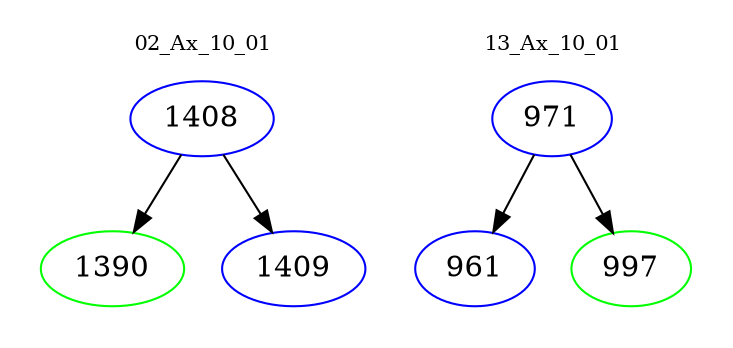 digraph{
subgraph cluster_0 {
color = white
label = "02_Ax_10_01";
fontsize=10;
T0_1408 [label="1408", color="blue"]
T0_1408 -> T0_1390 [color="black"]
T0_1390 [label="1390", color="green"]
T0_1408 -> T0_1409 [color="black"]
T0_1409 [label="1409", color="blue"]
}
subgraph cluster_1 {
color = white
label = "13_Ax_10_01";
fontsize=10;
T1_971 [label="971", color="blue"]
T1_971 -> T1_961 [color="black"]
T1_961 [label="961", color="blue"]
T1_971 -> T1_997 [color="black"]
T1_997 [label="997", color="green"]
}
}
